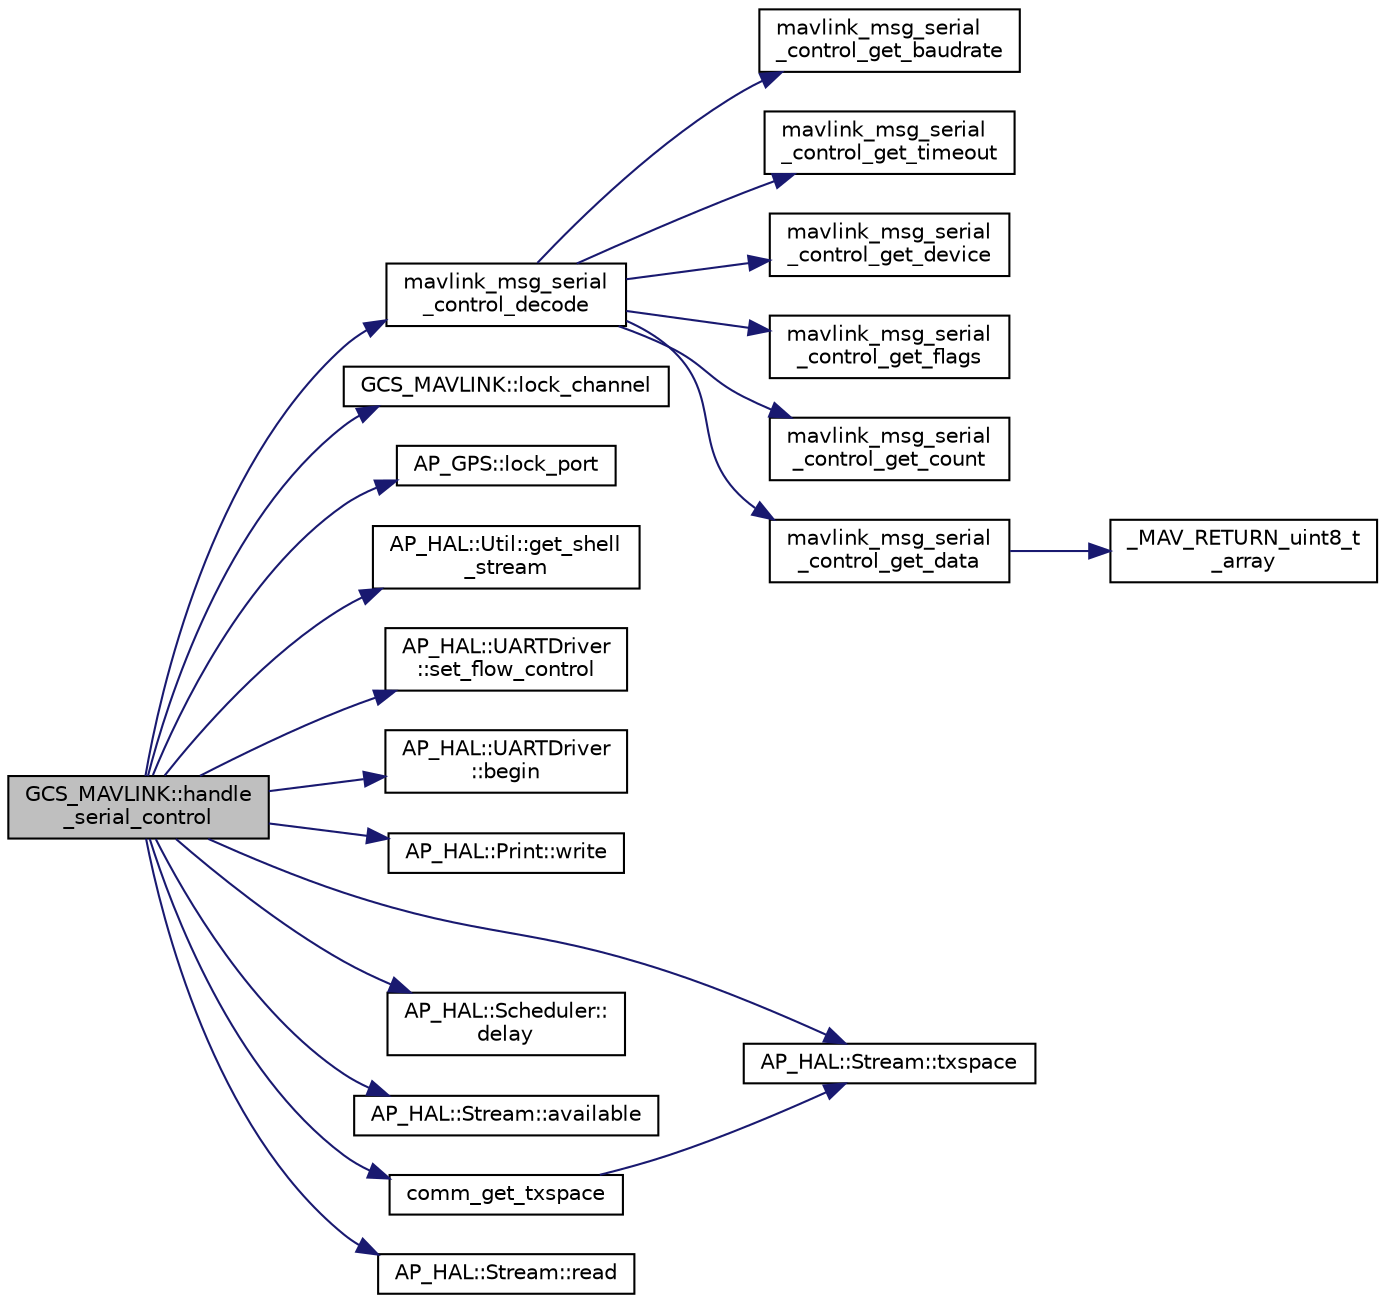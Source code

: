 digraph "GCS_MAVLINK::handle_serial_control"
{
 // INTERACTIVE_SVG=YES
  edge [fontname="Helvetica",fontsize="10",labelfontname="Helvetica",labelfontsize="10"];
  node [fontname="Helvetica",fontsize="10",shape=record];
  rankdir="LR";
  Node1 [label="GCS_MAVLINK::handle\l_serial_control",height=0.2,width=0.4,color="black", fillcolor="grey75", style="filled", fontcolor="black"];
  Node1 -> Node2 [color="midnightblue",fontsize="10",style="solid",fontname="Helvetica"];
  Node2 [label="mavlink_msg_serial\l_control_decode",height=0.2,width=0.4,color="black", fillcolor="white", style="filled",URL="$mavlink__msg__serial__control_8h.html#ad1d767fb6c15ba1b94137f0211584cdd",tooltip="Decode a serial_control message into a struct. "];
  Node2 -> Node3 [color="midnightblue",fontsize="10",style="solid",fontname="Helvetica"];
  Node3 [label="mavlink_msg_serial\l_control_get_baudrate",height=0.2,width=0.4,color="black", fillcolor="white", style="filled",URL="$mavlink__msg__serial__control_8h.html#aad0f99c51ba957bad4200ccc6641b2a3",tooltip="Get field baudrate from serial_control message. "];
  Node2 -> Node4 [color="midnightblue",fontsize="10",style="solid",fontname="Helvetica"];
  Node4 [label="mavlink_msg_serial\l_control_get_timeout",height=0.2,width=0.4,color="black", fillcolor="white", style="filled",URL="$mavlink__msg__serial__control_8h.html#abf5257865848724a112eff03586d4234",tooltip="Get field timeout from serial_control message. "];
  Node2 -> Node5 [color="midnightblue",fontsize="10",style="solid",fontname="Helvetica"];
  Node5 [label="mavlink_msg_serial\l_control_get_device",height=0.2,width=0.4,color="black", fillcolor="white", style="filled",URL="$mavlink__msg__serial__control_8h.html#ac3508529418ab6739af2a9675b43db5e",tooltip="Send a serial_control message. "];
  Node2 -> Node6 [color="midnightblue",fontsize="10",style="solid",fontname="Helvetica"];
  Node6 [label="mavlink_msg_serial\l_control_get_flags",height=0.2,width=0.4,color="black", fillcolor="white", style="filled",URL="$mavlink__msg__serial__control_8h.html#a379f795b38ebf8b6bbbc93e82e0b334d",tooltip="Get field flags from serial_control message. "];
  Node2 -> Node7 [color="midnightblue",fontsize="10",style="solid",fontname="Helvetica"];
  Node7 [label="mavlink_msg_serial\l_control_get_count",height=0.2,width=0.4,color="black", fillcolor="white", style="filled",URL="$mavlink__msg__serial__control_8h.html#a91c6115a48c05bfd223b22604c0361bd",tooltip="Get field count from serial_control message. "];
  Node2 -> Node8 [color="midnightblue",fontsize="10",style="solid",fontname="Helvetica"];
  Node8 [label="mavlink_msg_serial\l_control_get_data",height=0.2,width=0.4,color="black", fillcolor="white", style="filled",URL="$mavlink__msg__serial__control_8h.html#ad83b77ea25badc05281e80af21d5efc6",tooltip="Get field data from serial_control message. "];
  Node8 -> Node9 [color="midnightblue",fontsize="10",style="solid",fontname="Helvetica"];
  Node9 [label="_MAV_RETURN_uint8_t\l_array",height=0.2,width=0.4,color="black", fillcolor="white", style="filled",URL="$protocol_8h.html#a0577ed5da38b4eed5472e27dc94026c3"];
  Node1 -> Node10 [color="midnightblue",fontsize="10",style="solid",fontname="Helvetica"];
  Node10 [label="GCS_MAVLINK::lock_channel",height=0.2,width=0.4,color="black", fillcolor="white", style="filled",URL="$classGCS__MAVLINK.html#a7e936df0a7c89b61cb717118cb4c21a2"];
  Node1 -> Node11 [color="midnightblue",fontsize="10",style="solid",fontname="Helvetica"];
  Node11 [label="AP_GPS::lock_port",height=0.2,width=0.4,color="black", fillcolor="white", style="filled",URL="$classAP__GPS.html#a27bb197524818a82bd813d22a6b0c1b5"];
  Node1 -> Node12 [color="midnightblue",fontsize="10",style="solid",fontname="Helvetica"];
  Node12 [label="AP_HAL::Util::get_shell\l_stream",height=0.2,width=0.4,color="black", fillcolor="white", style="filled",URL="$classAP__HAL_1_1Util.html#adb24bf463166ae7e94c8e1361423041e"];
  Node1 -> Node13 [color="midnightblue",fontsize="10",style="solid",fontname="Helvetica"];
  Node13 [label="AP_HAL::UARTDriver\l::set_flow_control",height=0.2,width=0.4,color="black", fillcolor="white", style="filled",URL="$classAP__HAL_1_1UARTDriver.html#ae831a0d75f4760267d444c522e1271a1"];
  Node1 -> Node14 [color="midnightblue",fontsize="10",style="solid",fontname="Helvetica"];
  Node14 [label="AP_HAL::UARTDriver\l::begin",height=0.2,width=0.4,color="black", fillcolor="white", style="filled",URL="$classAP__HAL_1_1UARTDriver.html#a2a83124757f6f8f6eb4d25b11c9cb97e"];
  Node1 -> Node15 [color="midnightblue",fontsize="10",style="solid",fontname="Helvetica"];
  Node15 [label="AP_HAL::Print::write",height=0.2,width=0.4,color="black", fillcolor="white", style="filled",URL="$classAP__HAL_1_1Print.html#acc65391952a43334f8f5c9bef341f501"];
  Node1 -> Node16 [color="midnightblue",fontsize="10",style="solid",fontname="Helvetica"];
  Node16 [label="AP_HAL::Stream::txspace",height=0.2,width=0.4,color="black", fillcolor="white", style="filled",URL="$classAP__HAL_1_1Stream.html#a7028834212873394e906bcaf7f4a06b3"];
  Node1 -> Node17 [color="midnightblue",fontsize="10",style="solid",fontname="Helvetica"];
  Node17 [label="AP_HAL::Scheduler::\ldelay",height=0.2,width=0.4,color="black", fillcolor="white", style="filled",URL="$classAP__HAL_1_1Scheduler.html#ab3175e2e6223ccfe82f957e41cc12b26"];
  Node1 -> Node18 [color="midnightblue",fontsize="10",style="solid",fontname="Helvetica"];
  Node18 [label="AP_HAL::Stream::available",height=0.2,width=0.4,color="black", fillcolor="white", style="filled",URL="$classAP__HAL_1_1Stream.html#ae687e48f5689af94d66fb88822923e12"];
  Node1 -> Node19 [color="midnightblue",fontsize="10",style="solid",fontname="Helvetica"];
  Node19 [label="comm_get_txspace",height=0.2,width=0.4,color="black", fillcolor="white", style="filled",URL="$GCS__MAVLink_8cpp.html#a2a0fd455fd37f642e9eb67373a14b7d9"];
  Node19 -> Node16 [color="midnightblue",fontsize="10",style="solid",fontname="Helvetica"];
  Node1 -> Node20 [color="midnightblue",fontsize="10",style="solid",fontname="Helvetica"];
  Node20 [label="AP_HAL::Stream::read",height=0.2,width=0.4,color="black", fillcolor="white", style="filled",URL="$classAP__HAL_1_1Stream.html#ae42ff362cc2a7e527c22f92a3740c2ac"];
}
